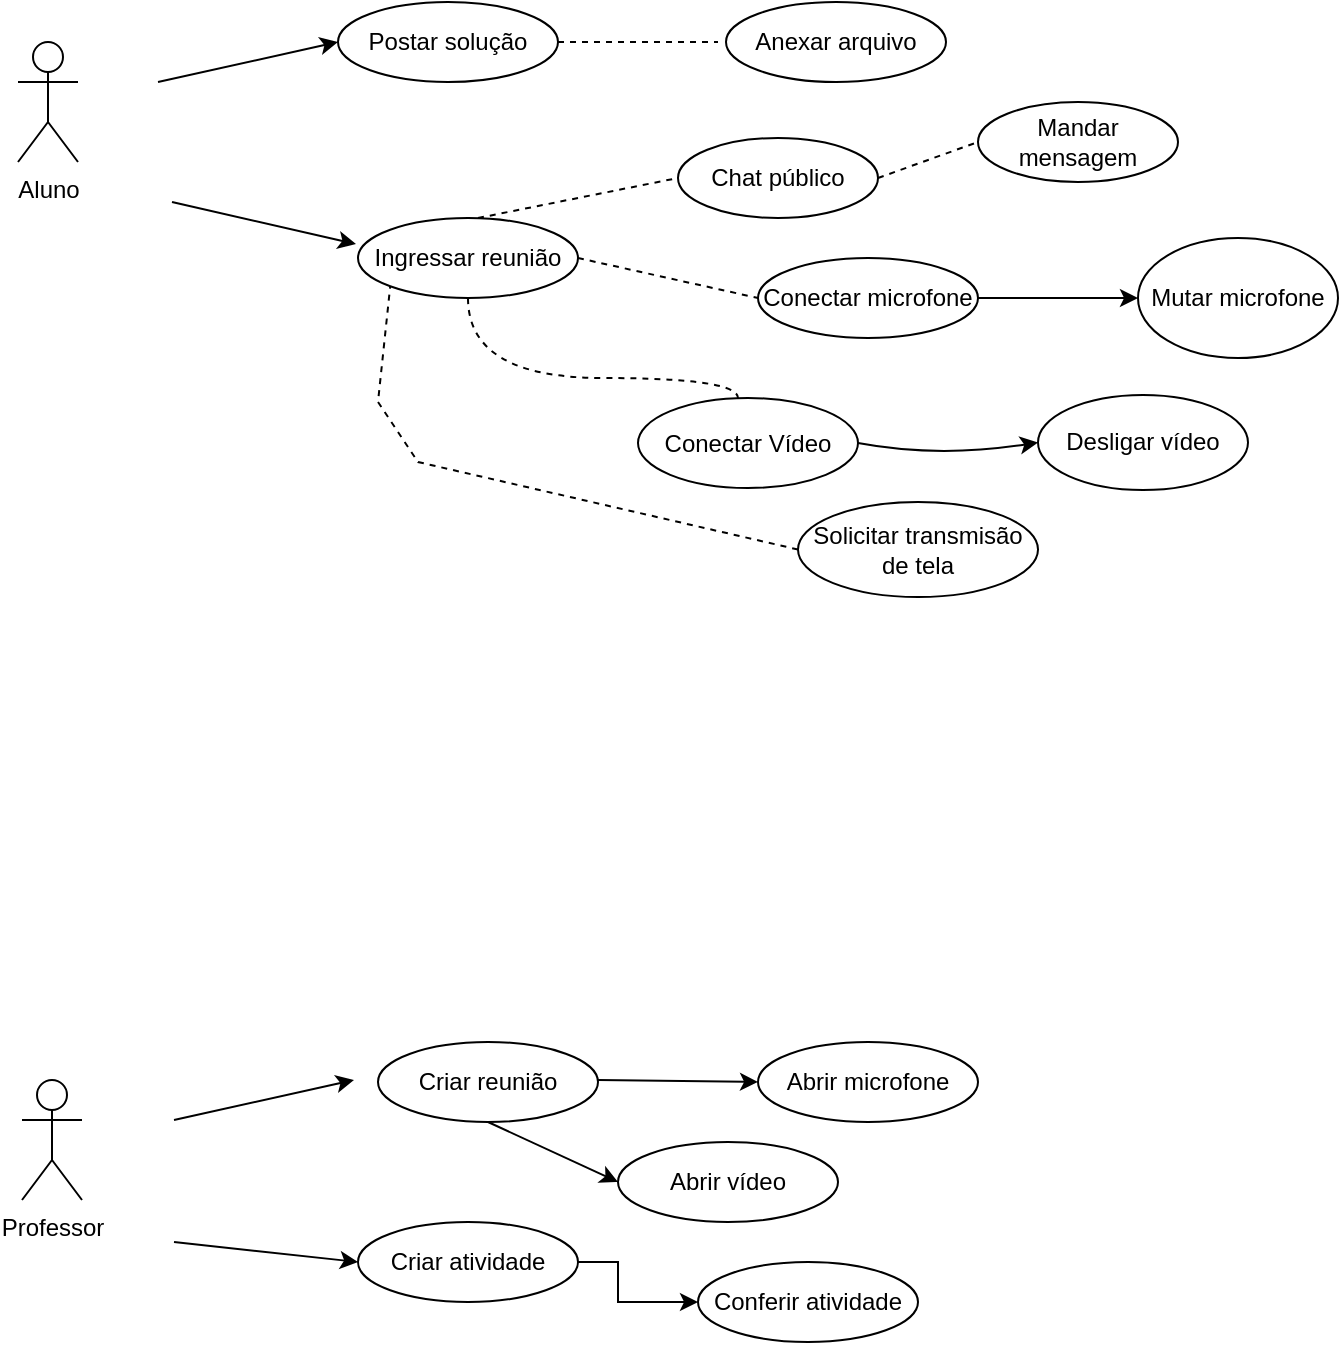 <mxfile version="16.6.6" type="github">
  <diagram id="QETCiduG3jz0I9VJY1wG" name="Page-1">
    <mxGraphModel dx="1422" dy="798" grid="1" gridSize="10" guides="1" tooltips="1" connect="1" arrows="1" fold="1" page="1" pageScale="1" pageWidth="1654" pageHeight="1169" math="0" shadow="0">
      <root>
        <mxCell id="0" />
        <mxCell id="1" parent="0" />
        <mxCell id="3AJmsH80M8El_z_Ccph9-1" value="Aluno&lt;br&gt;" style="shape=umlActor;verticalLabelPosition=bottom;verticalAlign=top;html=1;outlineConnect=0;" parent="1" vertex="1">
          <mxGeometry x="60" y="70" width="30" height="60" as="geometry" />
        </mxCell>
        <mxCell id="3AJmsH80M8El_z_Ccph9-2" value="Professor&lt;br&gt;" style="shape=umlActor;verticalLabelPosition=bottom;verticalAlign=top;html=1;outlineConnect=0;" parent="1" vertex="1">
          <mxGeometry x="62" y="589" width="30" height="60" as="geometry" />
        </mxCell>
        <mxCell id="3AJmsH80M8El_z_Ccph9-3" value="" style="endArrow=classic;html=1;rounded=0;" parent="1" edge="1">
          <mxGeometry width="50" height="50" relative="1" as="geometry">
            <mxPoint x="130" y="90" as="sourcePoint" />
            <mxPoint x="220" y="70" as="targetPoint" />
          </mxGeometry>
        </mxCell>
        <mxCell id="3AJmsH80M8El_z_Ccph9-4" value="" style="endArrow=classic;html=1;rounded=0;" parent="1" edge="1">
          <mxGeometry width="50" height="50" relative="1" as="geometry">
            <mxPoint x="138" y="609" as="sourcePoint" />
            <mxPoint x="228" y="589" as="targetPoint" />
          </mxGeometry>
        </mxCell>
        <mxCell id="3AJmsH80M8El_z_Ccph9-5" value="" style="endArrow=classic;html=1;rounded=0;entryX=0;entryY=0.5;entryDx=0;entryDy=0;" parent="1" edge="1" target="3AJmsH80M8El_z_Ccph9-16">
          <mxGeometry width="50" height="50" relative="1" as="geometry">
            <mxPoint x="138" y="670" as="sourcePoint" />
            <mxPoint x="230" y="675" as="targetPoint" />
          </mxGeometry>
        </mxCell>
        <mxCell id="3AJmsH80M8El_z_Ccph9-6" value="" style="endArrow=classic;html=1;rounded=0;" parent="1" edge="1">
          <mxGeometry width="50" height="50" relative="1" as="geometry">
            <mxPoint x="137" y="150" as="sourcePoint" />
            <mxPoint x="229" y="171" as="targetPoint" />
          </mxGeometry>
        </mxCell>
        <mxCell id="3AJmsH80M8El_z_Ccph9-24" value="" style="edgeStyle=orthogonalEdgeStyle;curved=1;orthogonalLoop=1;jettySize=auto;html=1;dashed=1;startArrow=none;startFill=0;endArrow=none;endFill=0;entryX=0.5;entryY=0;entryDx=0;entryDy=0;" parent="1" source="3AJmsH80M8El_z_Ccph9-13" target="3AJmsH80M8El_z_Ccph9-23" edge="1">
          <mxGeometry relative="1" as="geometry">
            <Array as="points">
              <mxPoint x="285" y="238" />
              <mxPoint x="420" y="238" />
              <mxPoint x="420" y="258" />
            </Array>
          </mxGeometry>
        </mxCell>
        <mxCell id="3AJmsH80M8El_z_Ccph9-13" value="&lt;span&gt;Ingressar reunião&lt;/span&gt;" style="ellipse;whiteSpace=wrap;html=1;" parent="1" vertex="1">
          <mxGeometry x="230" y="158" width="110" height="40" as="geometry" />
        </mxCell>
        <mxCell id="3AJmsH80M8El_z_Ccph9-14" value="&lt;span&gt;Postar solução&lt;/span&gt;" style="ellipse;whiteSpace=wrap;html=1;" parent="1" vertex="1">
          <mxGeometry x="220" y="50" width="110" height="40" as="geometry" />
        </mxCell>
        <mxCell id="3AJmsH80M8El_z_Ccph9-15" value="Anexar arquivo" style="ellipse;whiteSpace=wrap;html=1;" parent="1" vertex="1">
          <mxGeometry x="414" y="50" width="110" height="40" as="geometry" />
        </mxCell>
        <mxCell id="IP5_gR2_5wBCdHlkTzUZ-9" value="" style="edgeStyle=orthogonalEdgeStyle;rounded=0;orthogonalLoop=1;jettySize=auto;html=1;entryX=0;entryY=0.5;entryDx=0;entryDy=0;" edge="1" parent="1" source="3AJmsH80M8El_z_Ccph9-16" target="IP5_gR2_5wBCdHlkTzUZ-10">
          <mxGeometry relative="1" as="geometry">
            <mxPoint x="380" y="740" as="targetPoint" />
            <Array as="points">
              <mxPoint x="360" y="680" />
              <mxPoint x="360" y="700" />
            </Array>
          </mxGeometry>
        </mxCell>
        <mxCell id="3AJmsH80M8El_z_Ccph9-16" value="Criar atividade" style="ellipse;whiteSpace=wrap;html=1;" parent="1" vertex="1">
          <mxGeometry x="230" y="660" width="110" height="40" as="geometry" />
        </mxCell>
        <mxCell id="3AJmsH80M8El_z_Ccph9-17" value="&lt;span&gt;Criar reunião&lt;/span&gt;" style="ellipse;whiteSpace=wrap;html=1;" parent="1" vertex="1">
          <mxGeometry x="240" y="570" width="110" height="40" as="geometry" />
        </mxCell>
        <mxCell id="3AJmsH80M8El_z_Ccph9-18" value="" style="endArrow=none;dashed=1;html=1;rounded=0;" parent="1" edge="1">
          <mxGeometry width="50" height="50" relative="1" as="geometry">
            <mxPoint x="330" y="70" as="sourcePoint" />
            <mxPoint x="410" y="70" as="targetPoint" />
          </mxGeometry>
        </mxCell>
        <mxCell id="3AJmsH80M8El_z_Ccph9-19" value="&lt;span&gt;Conectar microfone&lt;/span&gt;" style="ellipse;whiteSpace=wrap;html=1;" parent="1" vertex="1">
          <mxGeometry x="430" y="178" width="110" height="40" as="geometry" />
        </mxCell>
        <mxCell id="3AJmsH80M8El_z_Ccph9-23" value="Conectar Vídeo" style="ellipse;whiteSpace=wrap;html=1;" parent="1" vertex="1">
          <mxGeometry x="370" y="248" width="110" height="45" as="geometry" />
        </mxCell>
        <mxCell id="3AJmsH80M8El_z_Ccph9-25" value="&lt;span&gt;Abrir microfone&lt;/span&gt;" style="ellipse;whiteSpace=wrap;html=1;" parent="1" vertex="1">
          <mxGeometry x="430" y="570" width="110" height="40" as="geometry" />
        </mxCell>
        <mxCell id="3AJmsH80M8El_z_Ccph9-28" value="" style="endArrow=classic;html=1;curved=1;entryX=0;entryY=0.5;entryDx=0;entryDy=0;" parent="1" target="3AJmsH80M8El_z_Ccph9-25" edge="1">
          <mxGeometry width="50" height="50" relative="1" as="geometry">
            <mxPoint x="350" y="589" as="sourcePoint" />
            <mxPoint x="400" y="539" as="targetPoint" />
          </mxGeometry>
        </mxCell>
        <mxCell id="3AJmsH80M8El_z_Ccph9-29" value="&lt;span&gt;Abrir vídeo&lt;/span&gt;" style="ellipse;whiteSpace=wrap;html=1;" parent="1" vertex="1">
          <mxGeometry x="360" y="620" width="110" height="40" as="geometry" />
        </mxCell>
        <mxCell id="3AJmsH80M8El_z_Ccph9-33" value="Mandar mensagem" style="ellipse;whiteSpace=wrap;html=1;" parent="1" vertex="1">
          <mxGeometry x="540" y="100" width="100" height="40" as="geometry" />
        </mxCell>
        <mxCell id="3AJmsH80M8El_z_Ccph9-40" value="Mutar microfone" style="ellipse;whiteSpace=wrap;html=1;" parent="1" vertex="1">
          <mxGeometry x="620" y="168" width="100" height="60" as="geometry" />
        </mxCell>
        <mxCell id="3AJmsH80M8El_z_Ccph9-41" value="Desligar vídeo" style="ellipse;whiteSpace=wrap;html=1;" parent="1" vertex="1">
          <mxGeometry x="570" y="246.5" width="105" height="47.5" as="geometry" />
        </mxCell>
        <mxCell id="3AJmsH80M8El_z_Ccph9-45" value="" style="endArrow=classic;html=1;curved=1;entryX=0;entryY=0.5;entryDx=0;entryDy=0;exitX=1;exitY=0.5;exitDx=0;exitDy=0;" parent="1" source="3AJmsH80M8El_z_Ccph9-23" target="3AJmsH80M8El_z_Ccph9-41" edge="1">
          <mxGeometry width="50" height="50" relative="1" as="geometry">
            <mxPoint x="290" y="428" as="sourcePoint" />
            <mxPoint x="340" y="378" as="targetPoint" />
            <Array as="points">
              <mxPoint x="520" y="278" />
            </Array>
          </mxGeometry>
        </mxCell>
        <mxCell id="3AJmsH80M8El_z_Ccph9-46" value="" style="endArrow=none;dashed=1;html=1;curved=1;entryX=0;entryY=0.5;entryDx=0;entryDy=0;exitX=1;exitY=0.5;exitDx=0;exitDy=0;" parent="1" source="3AJmsH80M8El_z_Ccph9-13" target="3AJmsH80M8El_z_Ccph9-19" edge="1">
          <mxGeometry width="50" height="50" relative="1" as="geometry">
            <mxPoint x="290" y="428" as="sourcePoint" />
            <mxPoint x="340" y="378" as="targetPoint" />
          </mxGeometry>
        </mxCell>
        <mxCell id="3AJmsH80M8El_z_Ccph9-47" value="" style="endArrow=classic;html=1;curved=1;exitX=1;exitY=0.5;exitDx=0;exitDy=0;entryX=0;entryY=0.5;entryDx=0;entryDy=0;" parent="1" source="3AJmsH80M8El_z_Ccph9-19" target="3AJmsH80M8El_z_Ccph9-40" edge="1">
          <mxGeometry width="50" height="50" relative="1" as="geometry">
            <mxPoint x="290" y="428" as="sourcePoint" />
            <mxPoint x="340" y="378" as="targetPoint" />
          </mxGeometry>
        </mxCell>
        <mxCell id="IP5_gR2_5wBCdHlkTzUZ-1" value="Chat público" style="ellipse;whiteSpace=wrap;html=1;" vertex="1" parent="1">
          <mxGeometry x="390" y="118" width="100" height="40" as="geometry" />
        </mxCell>
        <mxCell id="IP5_gR2_5wBCdHlkTzUZ-2" value="" style="endArrow=none;dashed=1;html=1;rounded=0;entryX=0;entryY=0.5;entryDx=0;entryDy=0;" edge="1" parent="1" target="IP5_gR2_5wBCdHlkTzUZ-1">
          <mxGeometry width="50" height="50" relative="1" as="geometry">
            <mxPoint x="290" y="158" as="sourcePoint" />
            <mxPoint x="340" y="108" as="targetPoint" />
          </mxGeometry>
        </mxCell>
        <mxCell id="IP5_gR2_5wBCdHlkTzUZ-3" value="" style="endArrow=none;dashed=1;html=1;rounded=0;exitX=1;exitY=0.5;exitDx=0;exitDy=0;entryX=0;entryY=0.5;entryDx=0;entryDy=0;" edge="1" parent="1" source="IP5_gR2_5wBCdHlkTzUZ-1" target="3AJmsH80M8El_z_Ccph9-33">
          <mxGeometry width="50" height="50" relative="1" as="geometry">
            <mxPoint x="480" y="150" as="sourcePoint" />
            <mxPoint x="530" y="100" as="targetPoint" />
          </mxGeometry>
        </mxCell>
        <mxCell id="IP5_gR2_5wBCdHlkTzUZ-4" value="" style="endArrow=none;dashed=1;html=1;rounded=0;entryX=0;entryY=1;entryDx=0;entryDy=0;exitX=0;exitY=0.5;exitDx=0;exitDy=0;" edge="1" parent="1" source="IP5_gR2_5wBCdHlkTzUZ-5" target="3AJmsH80M8El_z_Ccph9-13">
          <mxGeometry width="50" height="50" relative="1" as="geometry">
            <mxPoint x="330" y="320" as="sourcePoint" />
            <mxPoint x="260" y="210" as="targetPoint" />
            <Array as="points">
              <mxPoint x="260" y="280" />
              <mxPoint x="240" y="250" />
            </Array>
          </mxGeometry>
        </mxCell>
        <mxCell id="IP5_gR2_5wBCdHlkTzUZ-5" value="Solicitar transmisão de tela" style="ellipse;whiteSpace=wrap;html=1;" vertex="1" parent="1">
          <mxGeometry x="450" y="300" width="120" height="47.5" as="geometry" />
        </mxCell>
        <mxCell id="IP5_gR2_5wBCdHlkTzUZ-6" value="" style="endArrow=classic;html=1;rounded=0;exitX=0.5;exitY=1;exitDx=0;exitDy=0;entryX=0;entryY=0.5;entryDx=0;entryDy=0;" edge="1" parent="1" source="3AJmsH80M8El_z_Ccph9-17" target="3AJmsH80M8El_z_Ccph9-29">
          <mxGeometry width="50" height="50" relative="1" as="geometry">
            <mxPoint x="290" y="650" as="sourcePoint" />
            <mxPoint x="340" y="600" as="targetPoint" />
          </mxGeometry>
        </mxCell>
        <mxCell id="IP5_gR2_5wBCdHlkTzUZ-10" value="&lt;span&gt;Conferir atividade&lt;/span&gt;" style="ellipse;whiteSpace=wrap;html=1;" vertex="1" parent="1">
          <mxGeometry x="400" y="680" width="110" height="40" as="geometry" />
        </mxCell>
      </root>
    </mxGraphModel>
  </diagram>
</mxfile>
